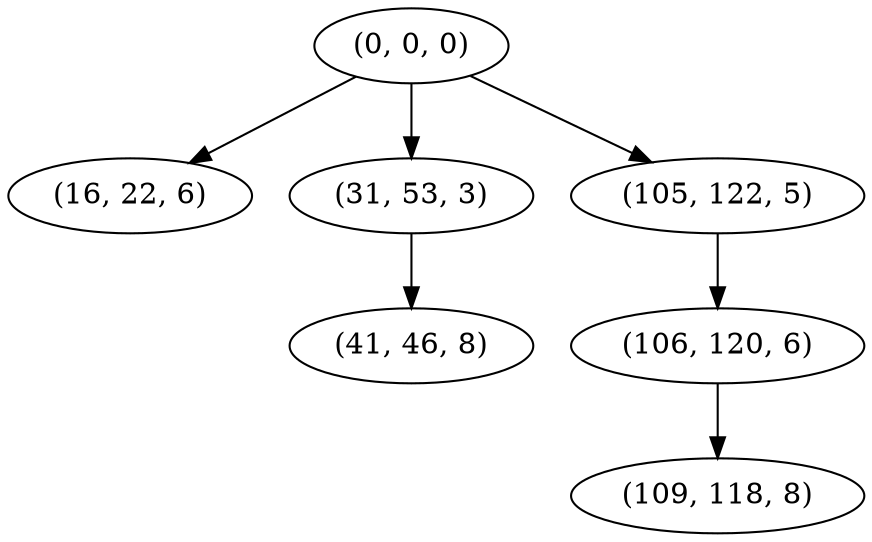 digraph tree {
    "(0, 0, 0)";
    "(16, 22, 6)";
    "(31, 53, 3)";
    "(41, 46, 8)";
    "(105, 122, 5)";
    "(106, 120, 6)";
    "(109, 118, 8)";
    "(0, 0, 0)" -> "(16, 22, 6)";
    "(0, 0, 0)" -> "(31, 53, 3)";
    "(0, 0, 0)" -> "(105, 122, 5)";
    "(31, 53, 3)" -> "(41, 46, 8)";
    "(105, 122, 5)" -> "(106, 120, 6)";
    "(106, 120, 6)" -> "(109, 118, 8)";
}
